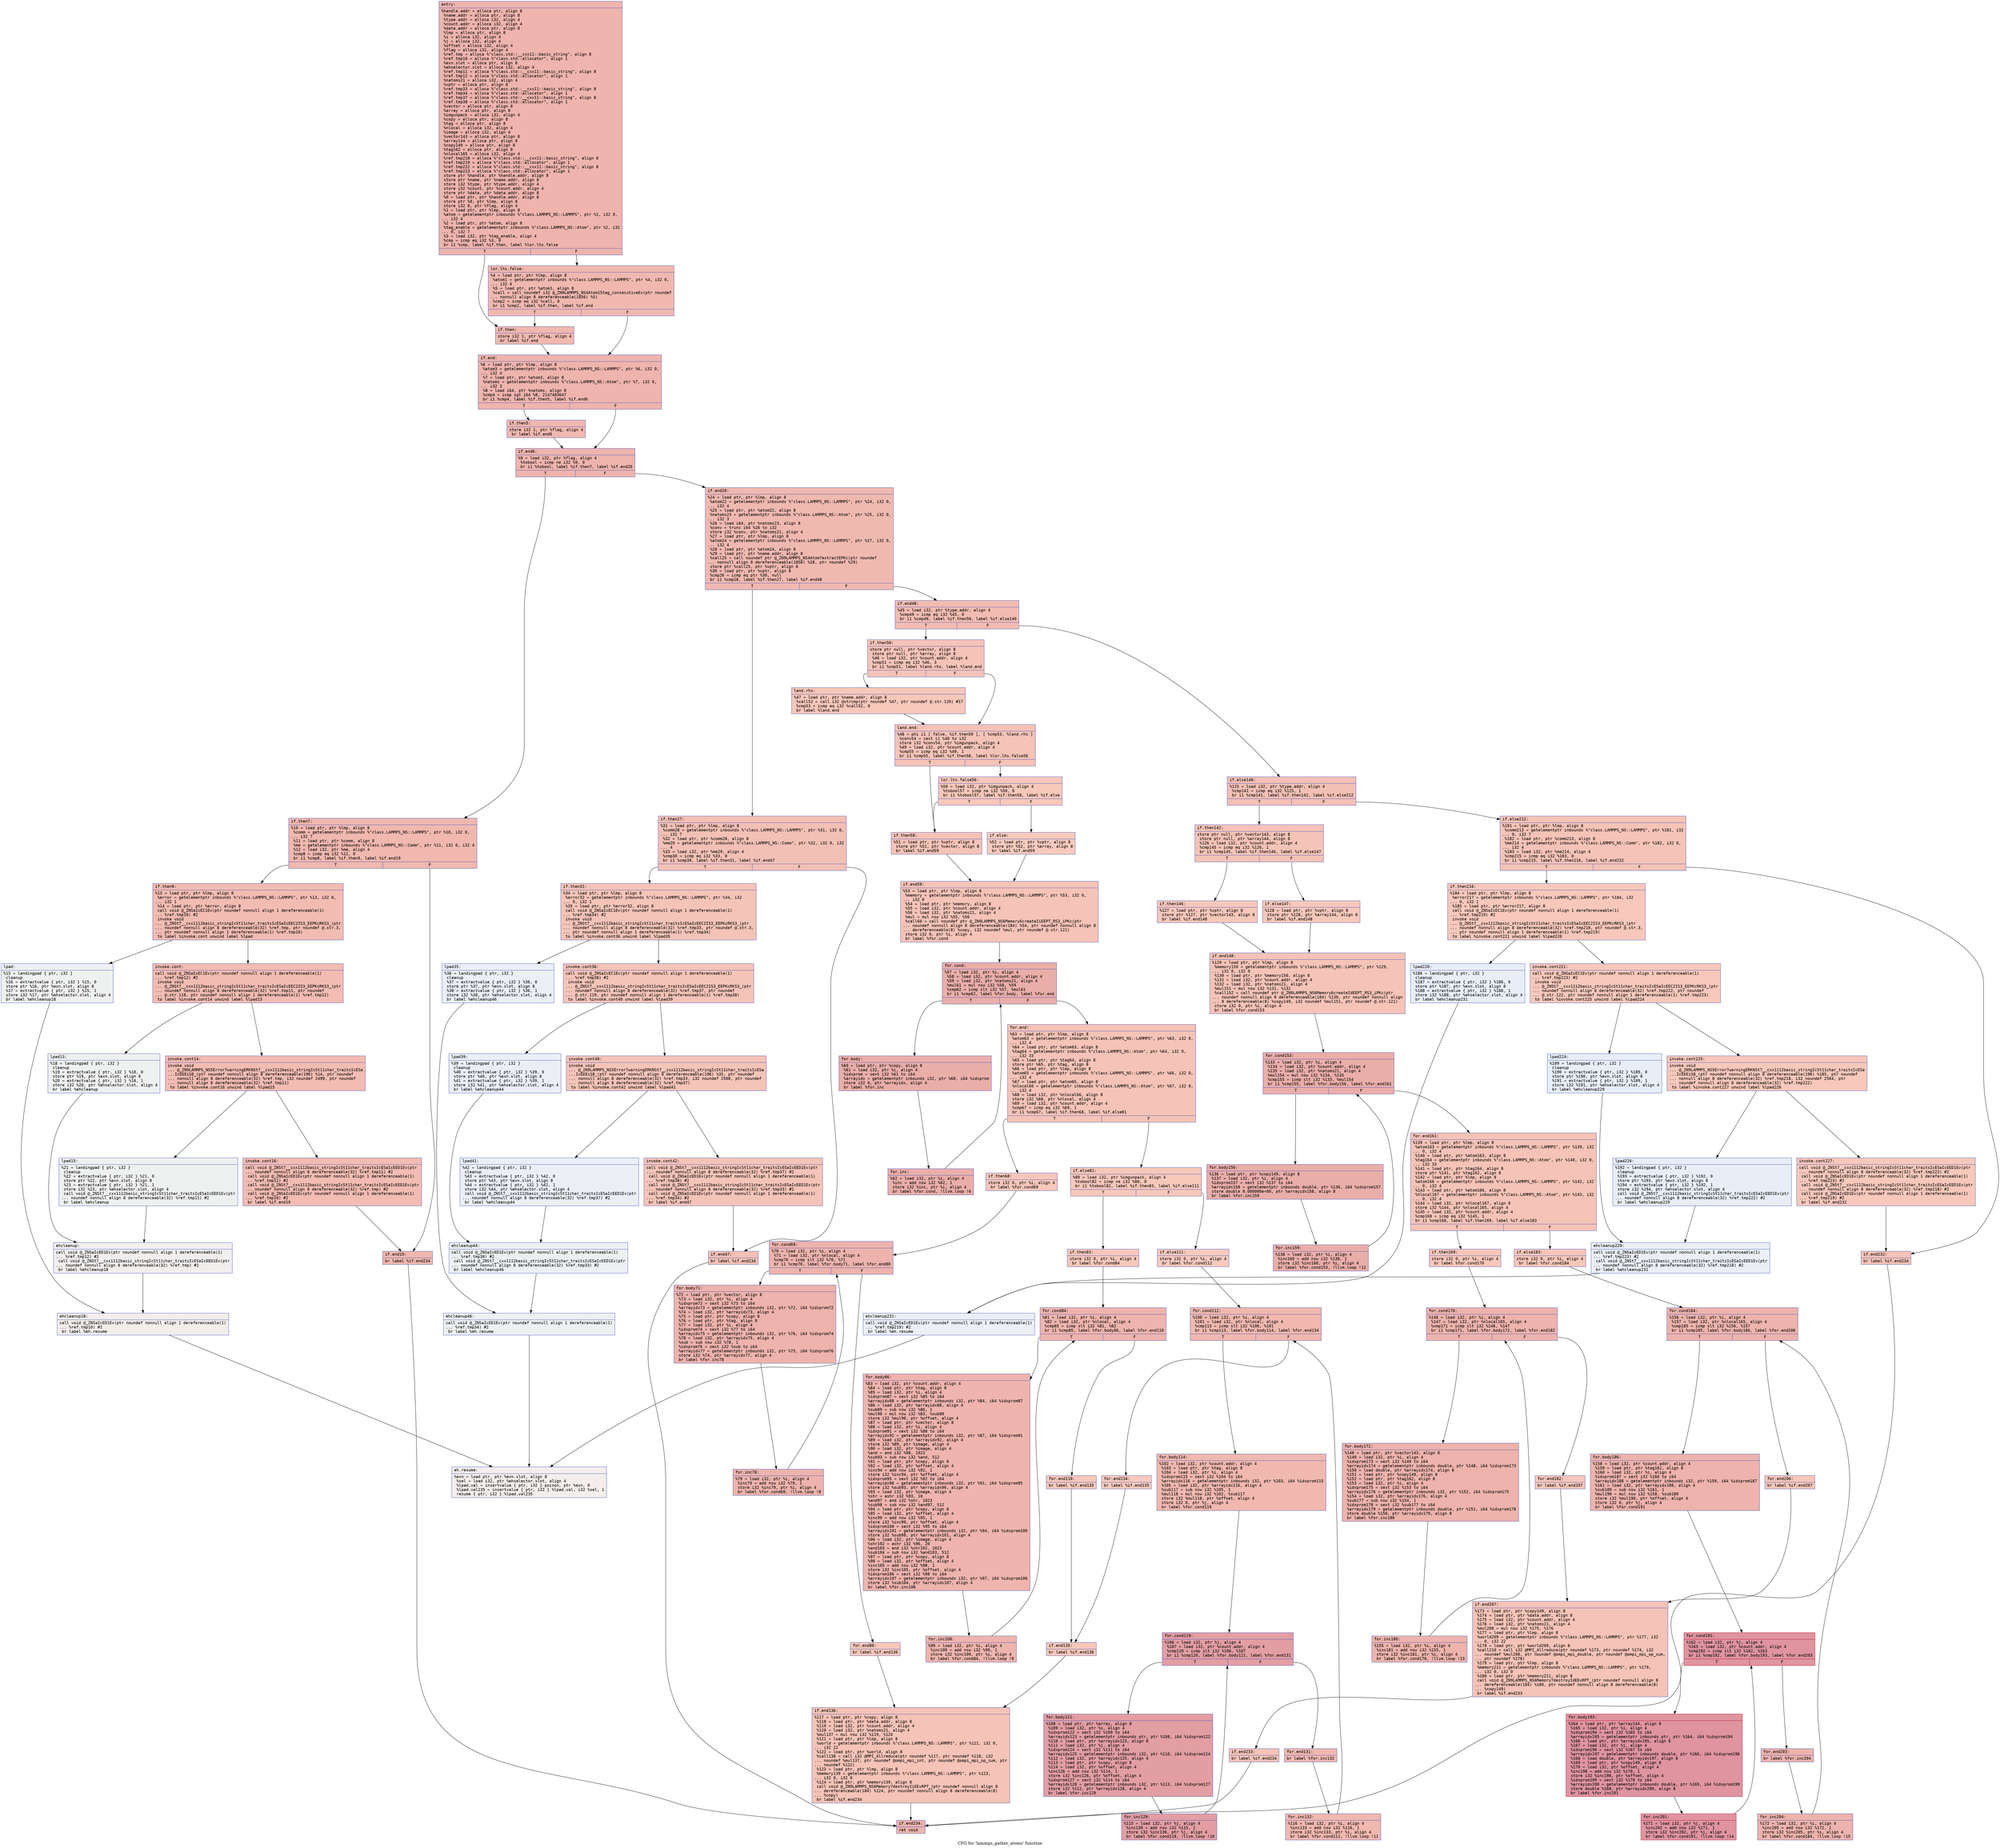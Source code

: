 digraph "CFG for 'lammps_gather_atoms' function" {
	label="CFG for 'lammps_gather_atoms' function";

	Node0x55bdf7e83da0 [shape=record,color="#3d50c3ff", style=filled, fillcolor="#d8564670" fontname="Courier",label="{entry:\l|  %handle.addr = alloca ptr, align 8\l  %name.addr = alloca ptr, align 8\l  %type.addr = alloca i32, align 4\l  %count.addr = alloca i32, align 4\l  %data.addr = alloca ptr, align 8\l  %lmp = alloca ptr, align 8\l  %i = alloca i32, align 4\l  %j = alloca i32, align 4\l  %offset = alloca i32, align 4\l  %flag = alloca i32, align 4\l  %ref.tmp = alloca %\"class.std::__cxx11::basic_string\", align 8\l  %ref.tmp10 = alloca %\"class.std::allocator\", align 1\l  %exn.slot = alloca ptr, align 8\l  %ehselector.slot = alloca i32, align 4\l  %ref.tmp11 = alloca %\"class.std::__cxx11::basic_string\", align 8\l  %ref.tmp12 = alloca %\"class.std::allocator\", align 1\l  %natoms21 = alloca i32, align 4\l  %vptr = alloca ptr, align 8\l  %ref.tmp33 = alloca %\"class.std::__cxx11::basic_string\", align 8\l  %ref.tmp34 = alloca %\"class.std::allocator\", align 1\l  %ref.tmp37 = alloca %\"class.std::__cxx11::basic_string\", align 8\l  %ref.tmp38 = alloca %\"class.std::allocator\", align 1\l  %vector = alloca ptr, align 8\l  %array = alloca ptr, align 8\l  %imgunpack = alloca i32, align 4\l  %copy = alloca ptr, align 8\l  %tag = alloca ptr, align 8\l  %nlocal = alloca i32, align 4\l  %image = alloca i32, align 4\l  %vector143 = alloca ptr, align 8\l  %array144 = alloca ptr, align 8\l  %copy149 = alloca ptr, align 8\l  %tag162 = alloca ptr, align 8\l  %nlocal165 = alloca i32, align 4\l  %ref.tmp218 = alloca %\"class.std::__cxx11::basic_string\", align 8\l  %ref.tmp219 = alloca %\"class.std::allocator\", align 1\l  %ref.tmp222 = alloca %\"class.std::__cxx11::basic_string\", align 8\l  %ref.tmp223 = alloca %\"class.std::allocator\", align 1\l  store ptr %handle, ptr %handle.addr, align 8\l  store ptr %name, ptr %name.addr, align 8\l  store i32 %type, ptr %type.addr, align 4\l  store i32 %count, ptr %count.addr, align 4\l  store ptr %data, ptr %data.addr, align 8\l  %0 = load ptr, ptr %handle.addr, align 8\l  store ptr %0, ptr %lmp, align 8\l  store i32 0, ptr %flag, align 4\l  %1 = load ptr, ptr %lmp, align 8\l  %atom = getelementptr inbounds %\"class.LAMMPS_NS::LAMMPS\", ptr %1, i32 0,\l... i32 4\l  %2 = load ptr, ptr %atom, align 8\l  %tag_enable = getelementptr inbounds %\"class.LAMMPS_NS::Atom\", ptr %2, i32\l... 0, i32 7\l  %3 = load i32, ptr %tag_enable, align 4\l  %cmp = icmp eq i32 %3, 0\l  br i1 %cmp, label %if.then, label %lor.lhs.false\l|{<s0>T|<s1>F}}"];
	Node0x55bdf7e83da0:s0 -> Node0x55bdf7e865a0[tooltip="entry -> if.then\nProbability 37.50%" ];
	Node0x55bdf7e83da0:s1 -> Node0x55bdf7e86610[tooltip="entry -> lor.lhs.false\nProbability 62.50%" ];
	Node0x55bdf7e86610 [shape=record,color="#3d50c3ff", style=filled, fillcolor="#dc5d4a70" fontname="Courier",label="{lor.lhs.false:\l|  %4 = load ptr, ptr %lmp, align 8\l  %atom1 = getelementptr inbounds %\"class.LAMMPS_NS::LAMMPS\", ptr %4, i32 0,\l... i32 4\l  %5 = load ptr, ptr %atom1, align 8\l  %call = call noundef i32 @_ZN9LAMMPS_NS4Atom15tag_consecutiveEv(ptr noundef\l... nonnull align 8 dereferenceable(1856) %5)\l  %cmp2 = icmp eq i32 %call, 0\l  br i1 %cmp2, label %if.then, label %if.end\l|{<s0>T|<s1>F}}"];
	Node0x55bdf7e86610:s0 -> Node0x55bdf7e865a0[tooltip="lor.lhs.false -> if.then\nProbability 37.50%" ];
	Node0x55bdf7e86610:s1 -> Node0x55bdf7e86ed0[tooltip="lor.lhs.false -> if.end\nProbability 62.50%" ];
	Node0x55bdf7e865a0 [shape=record,color="#3d50c3ff", style=filled, fillcolor="#dc5d4a70" fontname="Courier",label="{if.then:\l|  store i32 1, ptr %flag, align 4\l  br label %if.end\l}"];
	Node0x55bdf7e865a0 -> Node0x55bdf7e86ed0[tooltip="if.then -> if.end\nProbability 100.00%" ];
	Node0x55bdf7e86ed0 [shape=record,color="#3d50c3ff", style=filled, fillcolor="#d8564670" fontname="Courier",label="{if.end:\l|  %6 = load ptr, ptr %lmp, align 8\l  %atom3 = getelementptr inbounds %\"class.LAMMPS_NS::LAMMPS\", ptr %6, i32 0,\l... i32 4\l  %7 = load ptr, ptr %atom3, align 8\l  %natoms = getelementptr inbounds %\"class.LAMMPS_NS::Atom\", ptr %7, i32 0,\l... i32 3\l  %8 = load i64, ptr %natoms, align 8\l  %cmp4 = icmp sgt i64 %8, 2147483647\l  br i1 %cmp4, label %if.then5, label %if.end6\l|{<s0>T|<s1>F}}"];
	Node0x55bdf7e86ed0:s0 -> Node0x55bdf7e874f0[tooltip="if.end -> if.then5\nProbability 50.00%" ];
	Node0x55bdf7e86ed0:s1 -> Node0x55bdf7e87570[tooltip="if.end -> if.end6\nProbability 50.00%" ];
	Node0x55bdf7e874f0 [shape=record,color="#3d50c3ff", style=filled, fillcolor="#dc5d4a70" fontname="Courier",label="{if.then5:\l|  store i32 1, ptr %flag, align 4\l  br label %if.end6\l}"];
	Node0x55bdf7e874f0 -> Node0x55bdf7e87570[tooltip="if.then5 -> if.end6\nProbability 100.00%" ];
	Node0x55bdf7e87570 [shape=record,color="#3d50c3ff", style=filled, fillcolor="#d8564670" fontname="Courier",label="{if.end6:\l|  %9 = load i32, ptr %flag, align 4\l  %tobool = icmp ne i32 %9, 0\l  br i1 %tobool, label %if.then7, label %if.end20\l|{<s0>T|<s1>F}}"];
	Node0x55bdf7e87570:s0 -> Node0x55bdf7e878d0[tooltip="if.end6 -> if.then7\nProbability 62.50%" ];
	Node0x55bdf7e87570:s1 -> Node0x55bdf7e87950[tooltip="if.end6 -> if.end20\nProbability 37.50%" ];
	Node0x55bdf7e878d0 [shape=record,color="#3d50c3ff", style=filled, fillcolor="#dc5d4a70" fontname="Courier",label="{if.then7:\l|  %10 = load ptr, ptr %lmp, align 8\l  %comm = getelementptr inbounds %\"class.LAMMPS_NS::LAMMPS\", ptr %10, i32 0,\l... i32 7\l  %11 = load ptr, ptr %comm, align 8\l  %me = getelementptr inbounds %\"class.LAMMPS_NS::Comm\", ptr %11, i32 0, i32 4\l  %12 = load i32, ptr %me, align 4\l  %cmp8 = icmp eq i32 %12, 0\l  br i1 %cmp8, label %if.then9, label %if.end19\l|{<s0>T|<s1>F}}"];
	Node0x55bdf7e878d0:s0 -> Node0x55bdf7e87e70[tooltip="if.then7 -> if.then9\nProbability 37.50%" ];
	Node0x55bdf7e878d0:s1 -> Node0x55bdf7e87ef0[tooltip="if.then7 -> if.end19\nProbability 62.50%" ];
	Node0x55bdf7e87e70 [shape=record,color="#3d50c3ff", style=filled, fillcolor="#e1675170" fontname="Courier",label="{if.then9:\l|  %13 = load ptr, ptr %lmp, align 8\l  %error = getelementptr inbounds %\"class.LAMMPS_NS::LAMMPS\", ptr %13, i32 0,\l... i32 1\l  %14 = load ptr, ptr %error, align 8\l  call void @_ZNSaIcEC1Ev(ptr noundef nonnull align 1 dereferenceable(1)\l... %ref.tmp10) #2\l  invoke void\l... @_ZNSt7__cxx1112basic_stringIcSt11char_traitsIcESaIcEEC2IS3_EEPKcRKS3_(ptr\l... noundef nonnull align 8 dereferenceable(32) %ref.tmp, ptr noundef @.str.3,\l... ptr noundef nonnull align 1 dereferenceable(1) %ref.tmp10)\l          to label %invoke.cont unwind label %lpad\l}"];
	Node0x55bdf7e87e70 -> Node0x55bdf7e88380[tooltip="if.then9 -> invoke.cont\nProbability 100.00%" ];
	Node0x55bdf7e87e70 -> Node0x55bdf7e88400[tooltip="if.then9 -> lpad\nProbability 0.00%" ];
	Node0x55bdf7e88380 [shape=record,color="#3d50c3ff", style=filled, fillcolor="#e1675170" fontname="Courier",label="{invoke.cont:\l|  call void @_ZNSaIcEC1Ev(ptr noundef nonnull align 1 dereferenceable(1)\l... %ref.tmp12) #2\l  invoke void\l... @_ZNSt7__cxx1112basic_stringIcSt11char_traitsIcESaIcEEC2IS3_EEPKcRKS3_(ptr\l... noundef nonnull align 8 dereferenceable(32) %ref.tmp11, ptr noundef\l... @.str.118, ptr noundef nonnull align 1 dereferenceable(1) %ref.tmp12)\l          to label %invoke.cont14 unwind label %lpad13\l}"];
	Node0x55bdf7e88380 -> Node0x55bdf7e88720[tooltip="invoke.cont -> invoke.cont14\nProbability 100.00%" ];
	Node0x55bdf7e88380 -> Node0x55bdf7e88770[tooltip="invoke.cont -> lpad13\nProbability 0.00%" ];
	Node0x55bdf7e88720 [shape=record,color="#3d50c3ff", style=filled, fillcolor="#e1675170" fontname="Courier",label="{invoke.cont14:\l|  invoke void\l... @_ZN9LAMMPS_NS5Error7warningERKNSt7__cxx1112basic_stringIcSt11char_traitsIcESa\l...IcEEEiS8_(ptr noundef nonnull align 8 dereferenceable(196) %14, ptr noundef\l... nonnull align 8 dereferenceable(32) %ref.tmp, i32 noundef 2499, ptr noundef\l... nonnull align 8 dereferenceable(32) %ref.tmp11)\l          to label %invoke.cont16 unwind label %lpad15\l}"];
	Node0x55bdf7e88720 -> Node0x55bdf7e886d0[tooltip="invoke.cont14 -> invoke.cont16\nProbability 100.00%" ];
	Node0x55bdf7e88720 -> Node0x55bdf7e88a90[tooltip="invoke.cont14 -> lpad15\nProbability 0.00%" ];
	Node0x55bdf7e886d0 [shape=record,color="#3d50c3ff", style=filled, fillcolor="#e1675170" fontname="Courier",label="{invoke.cont16:\l|  call void @_ZNSt7__cxx1112basic_stringIcSt11char_traitsIcESaIcEED1Ev(ptr\l... noundef nonnull align 8 dereferenceable(32) %ref.tmp11) #2\l  call void @_ZNSaIcED1Ev(ptr noundef nonnull align 1 dereferenceable(1)\l... %ref.tmp12) #2\l  call void @_ZNSt7__cxx1112basic_stringIcSt11char_traitsIcESaIcEED1Ev(ptr\l... noundef nonnull align 8 dereferenceable(32) %ref.tmp) #2\l  call void @_ZNSaIcED1Ev(ptr noundef nonnull align 1 dereferenceable(1)\l... %ref.tmp10) #2\l  br label %if.end19\l}"];
	Node0x55bdf7e886d0 -> Node0x55bdf7e87ef0[tooltip="invoke.cont16 -> if.end19\nProbability 100.00%" ];
	Node0x55bdf7e88400 [shape=record,color="#3d50c3ff", style=filled, fillcolor="#dbdcde70" fontname="Courier",label="{lpad:\l|  %15 = landingpad \{ ptr, i32 \}\l          cleanup\l  %16 = extractvalue \{ ptr, i32 \} %15, 0\l  store ptr %16, ptr %exn.slot, align 8\l  %17 = extractvalue \{ ptr, i32 \} %15, 1\l  store i32 %17, ptr %ehselector.slot, align 4\l  br label %ehcleanup18\l}"];
	Node0x55bdf7e88400 -> Node0x55bdf7e89470[tooltip="lpad -> ehcleanup18\nProbability 100.00%" ];
	Node0x55bdf7e88770 [shape=record,color="#3d50c3ff", style=filled, fillcolor="#dbdcde70" fontname="Courier",label="{lpad13:\l|  %18 = landingpad \{ ptr, i32 \}\l          cleanup\l  %19 = extractvalue \{ ptr, i32 \} %18, 0\l  store ptr %19, ptr %exn.slot, align 8\l  %20 = extractvalue \{ ptr, i32 \} %18, 1\l  store i32 %20, ptr %ehselector.slot, align 4\l  br label %ehcleanup\l}"];
	Node0x55bdf7e88770 -> Node0x55bdf7e897e0[tooltip="lpad13 -> ehcleanup\nProbability 100.00%" ];
	Node0x55bdf7e88a90 [shape=record,color="#3d50c3ff", style=filled, fillcolor="#dbdcde70" fontname="Courier",label="{lpad15:\l|  %21 = landingpad \{ ptr, i32 \}\l          cleanup\l  %22 = extractvalue \{ ptr, i32 \} %21, 0\l  store ptr %22, ptr %exn.slot, align 8\l  %23 = extractvalue \{ ptr, i32 \} %21, 1\l  store i32 %23, ptr %ehselector.slot, align 4\l  call void @_ZNSt7__cxx1112basic_stringIcSt11char_traitsIcESaIcEED1Ev(ptr\l... noundef nonnull align 8 dereferenceable(32) %ref.tmp11) #2\l  br label %ehcleanup\l}"];
	Node0x55bdf7e88a90 -> Node0x55bdf7e897e0[tooltip="lpad15 -> ehcleanup\nProbability 100.00%" ];
	Node0x55bdf7e897e0 [shape=record,color="#3d50c3ff", style=filled, fillcolor="#e0dbd870" fontname="Courier",label="{ehcleanup:\l|  call void @_ZNSaIcED1Ev(ptr noundef nonnull align 1 dereferenceable(1)\l... %ref.tmp12) #2\l  call void @_ZNSt7__cxx1112basic_stringIcSt11char_traitsIcESaIcEED1Ev(ptr\l... noundef nonnull align 8 dereferenceable(32) %ref.tmp) #2\l  br label %ehcleanup18\l}"];
	Node0x55bdf7e897e0 -> Node0x55bdf7e89470[tooltip="ehcleanup -> ehcleanup18\nProbability 100.00%" ];
	Node0x55bdf7e89470 [shape=record,color="#3d50c3ff", style=filled, fillcolor="#e3d9d370" fontname="Courier",label="{ehcleanup18:\l|  call void @_ZNSaIcED1Ev(ptr noundef nonnull align 1 dereferenceable(1)\l... %ref.tmp10) #2\l  br label %eh.resume\l}"];
	Node0x55bdf7e89470 -> Node0x55bdf7e8a090[tooltip="ehcleanup18 -> eh.resume\nProbability 100.00%" ];
	Node0x55bdf7e87ef0 [shape=record,color="#3d50c3ff", style=filled, fillcolor="#dc5d4a70" fontname="Courier",label="{if.end19:\l|  br label %if.end234\l}"];
	Node0x55bdf7e87ef0 -> Node0x55bdf7e8a150[tooltip="if.end19 -> if.end234\nProbability 100.00%" ];
	Node0x55bdf7e87950 [shape=record,color="#3d50c3ff", style=filled, fillcolor="#de614d70" fontname="Courier",label="{if.end20:\l|  %24 = load ptr, ptr %lmp, align 8\l  %atom22 = getelementptr inbounds %\"class.LAMMPS_NS::LAMMPS\", ptr %24, i32 0,\l... i32 4\l  %25 = load ptr, ptr %atom22, align 8\l  %natoms23 = getelementptr inbounds %\"class.LAMMPS_NS::Atom\", ptr %25, i32 0,\l... i32 3\l  %26 = load i64, ptr %natoms23, align 8\l  %conv = trunc i64 %26 to i32\l  store i32 %conv, ptr %natoms21, align 4\l  %27 = load ptr, ptr %lmp, align 8\l  %atom24 = getelementptr inbounds %\"class.LAMMPS_NS::LAMMPS\", ptr %27, i32 0,\l... i32 4\l  %28 = load ptr, ptr %atom24, align 8\l  %29 = load ptr, ptr %name.addr, align 8\l  %call25 = call noundef ptr @_ZN9LAMMPS_NS4Atom7extractEPKc(ptr noundef\l... nonnull align 8 dereferenceable(1856) %28, ptr noundef %29)\l  store ptr %call25, ptr %vptr, align 8\l  %30 = load ptr, ptr %vptr, align 8\l  %cmp26 = icmp eq ptr %30, null\l  br i1 %cmp26, label %if.then27, label %if.end48\l|{<s0>T|<s1>F}}"];
	Node0x55bdf7e87950:s0 -> Node0x55bdf7e8ac60[tooltip="if.end20 -> if.then27\nProbability 37.50%" ];
	Node0x55bdf7e87950:s1 -> Node0x55bdf7e8acb0[tooltip="if.end20 -> if.end48\nProbability 62.50%" ];
	Node0x55bdf7e8ac60 [shape=record,color="#3d50c3ff", style=filled, fillcolor="#e5705870" fontname="Courier",label="{if.then27:\l|  %31 = load ptr, ptr %lmp, align 8\l  %comm28 = getelementptr inbounds %\"class.LAMMPS_NS::LAMMPS\", ptr %31, i32 0,\l... i32 7\l  %32 = load ptr, ptr %comm28, align 8\l  %me29 = getelementptr inbounds %\"class.LAMMPS_NS::Comm\", ptr %32, i32 0, i32\l... 4\l  %33 = load i32, ptr %me29, align 4\l  %cmp30 = icmp eq i32 %33, 0\l  br i1 %cmp30, label %if.then31, label %if.end47\l|{<s0>T|<s1>F}}"];
	Node0x55bdf7e8ac60:s0 -> Node0x55bdf7e8b1a0[tooltip="if.then27 -> if.then31\nProbability 37.50%" ];
	Node0x55bdf7e8ac60:s1 -> Node0x55bdf7e8b220[tooltip="if.then27 -> if.end47\nProbability 62.50%" ];
	Node0x55bdf7e8b1a0 [shape=record,color="#3d50c3ff", style=filled, fillcolor="#e97a5f70" fontname="Courier",label="{if.then31:\l|  %34 = load ptr, ptr %lmp, align 8\l  %error32 = getelementptr inbounds %\"class.LAMMPS_NS::LAMMPS\", ptr %34, i32\l... 0, i32 1\l  %35 = load ptr, ptr %error32, align 8\l  call void @_ZNSaIcEC1Ev(ptr noundef nonnull align 1 dereferenceable(1)\l... %ref.tmp34) #2\l  invoke void\l... @_ZNSt7__cxx1112basic_stringIcSt11char_traitsIcESaIcEEC2IS3_EEPKcRKS3_(ptr\l... noundef nonnull align 8 dereferenceable(32) %ref.tmp33, ptr noundef @.str.3,\l... ptr noundef nonnull align 1 dereferenceable(1) %ref.tmp34)\l          to label %invoke.cont36 unwind label %lpad35\l}"];
	Node0x55bdf7e8b1a0 -> Node0x55bdf7e8b6b0[tooltip="if.then31 -> invoke.cont36\nProbability 100.00%" ];
	Node0x55bdf7e8b1a0 -> Node0x55bdf7e8b730[tooltip="if.then31 -> lpad35\nProbability 0.00%" ];
	Node0x55bdf7e8b6b0 [shape=record,color="#3d50c3ff", style=filled, fillcolor="#e97a5f70" fontname="Courier",label="{invoke.cont36:\l|  call void @_ZNSaIcEC1Ev(ptr noundef nonnull align 1 dereferenceable(1)\l... %ref.tmp38) #2\l  invoke void\l... @_ZNSt7__cxx1112basic_stringIcSt11char_traitsIcESaIcEEC2IS3_EEPKcRKS3_(ptr\l... noundef nonnull align 8 dereferenceable(32) %ref.tmp37, ptr noundef\l... @.str.119, ptr noundef nonnull align 1 dereferenceable(1) %ref.tmp38)\l          to label %invoke.cont40 unwind label %lpad39\l}"];
	Node0x55bdf7e8b6b0 -> Node0x55bdf7e8bab0[tooltip="invoke.cont36 -> invoke.cont40\nProbability 100.00%" ];
	Node0x55bdf7e8b6b0 -> Node0x55bdf7e8bb00[tooltip="invoke.cont36 -> lpad39\nProbability 0.00%" ];
	Node0x55bdf7e8bab0 [shape=record,color="#3d50c3ff", style=filled, fillcolor="#e97a5f70" fontname="Courier",label="{invoke.cont40:\l|  invoke void\l... @_ZN9LAMMPS_NS5Error7warningERKNSt7__cxx1112basic_stringIcSt11char_traitsIcESa\l...IcEEEiS8_(ptr noundef nonnull align 8 dereferenceable(196) %35, ptr noundef\l... nonnull align 8 dereferenceable(32) %ref.tmp33, i32 noundef 2508, ptr noundef\l... nonnull align 8 dereferenceable(32) %ref.tmp37)\l          to label %invoke.cont42 unwind label %lpad41\l}"];
	Node0x55bdf7e8bab0 -> Node0x55bdf7e8ba60[tooltip="invoke.cont40 -> invoke.cont42\nProbability 100.00%" ];
	Node0x55bdf7e8bab0 -> Node0x55bdf7e8be20[tooltip="invoke.cont40 -> lpad41\nProbability 0.00%" ];
	Node0x55bdf7e8ba60 [shape=record,color="#3d50c3ff", style=filled, fillcolor="#e97a5f70" fontname="Courier",label="{invoke.cont42:\l|  call void @_ZNSt7__cxx1112basic_stringIcSt11char_traitsIcESaIcEED1Ev(ptr\l... noundef nonnull align 8 dereferenceable(32) %ref.tmp37) #2\l  call void @_ZNSaIcED1Ev(ptr noundef nonnull align 1 dereferenceable(1)\l... %ref.tmp38) #2\l  call void @_ZNSt7__cxx1112basic_stringIcSt11char_traitsIcESaIcEED1Ev(ptr\l... noundef nonnull align 8 dereferenceable(32) %ref.tmp33) #2\l  call void @_ZNSaIcED1Ev(ptr noundef nonnull align 1 dereferenceable(1)\l... %ref.tmp34) #2\l  br label %if.end47\l}"];
	Node0x55bdf7e8ba60 -> Node0x55bdf7e8b220[tooltip="invoke.cont42 -> if.end47\nProbability 100.00%" ];
	Node0x55bdf7e8b730 [shape=record,color="#3d50c3ff", style=filled, fillcolor="#d1dae970" fontname="Courier",label="{lpad35:\l|  %36 = landingpad \{ ptr, i32 \}\l          cleanup\l  %37 = extractvalue \{ ptr, i32 \} %36, 0\l  store ptr %37, ptr %exn.slot, align 8\l  %38 = extractvalue \{ ptr, i32 \} %36, 1\l  store i32 %38, ptr %ehselector.slot, align 4\l  br label %ehcleanup46\l}"];
	Node0x55bdf7e8b730 -> Node0x55bdf7e8ce00[tooltip="lpad35 -> ehcleanup46\nProbability 100.00%" ];
	Node0x55bdf7e8bb00 [shape=record,color="#3d50c3ff", style=filled, fillcolor="#d1dae970" fontname="Courier",label="{lpad39:\l|  %39 = landingpad \{ ptr, i32 \}\l          cleanup\l  %40 = extractvalue \{ ptr, i32 \} %39, 0\l  store ptr %40, ptr %exn.slot, align 8\l  %41 = extractvalue \{ ptr, i32 \} %39, 1\l  store i32 %41, ptr %ehselector.slot, align 4\l  br label %ehcleanup44\l}"];
	Node0x55bdf7e8bb00 -> Node0x55bdf7e8d170[tooltip="lpad39 -> ehcleanup44\nProbability 100.00%" ];
	Node0x55bdf7e8be20 [shape=record,color="#3d50c3ff", style=filled, fillcolor="#d1dae970" fontname="Courier",label="{lpad41:\l|  %42 = landingpad \{ ptr, i32 \}\l          cleanup\l  %43 = extractvalue \{ ptr, i32 \} %42, 0\l  store ptr %43, ptr %exn.slot, align 8\l  %44 = extractvalue \{ ptr, i32 \} %42, 1\l  store i32 %44, ptr %ehselector.slot, align 4\l  call void @_ZNSt7__cxx1112basic_stringIcSt11char_traitsIcESaIcEED1Ev(ptr\l... noundef nonnull align 8 dereferenceable(32) %ref.tmp37) #2\l  br label %ehcleanup44\l}"];
	Node0x55bdf7e8be20 -> Node0x55bdf7e8d170[tooltip="lpad41 -> ehcleanup44\nProbability 100.00%" ];
	Node0x55bdf7e8d170 [shape=record,color="#3d50c3ff", style=filled, fillcolor="#d6dce470" fontname="Courier",label="{ehcleanup44:\l|  call void @_ZNSaIcED1Ev(ptr noundef nonnull align 1 dereferenceable(1)\l... %ref.tmp38) #2\l  call void @_ZNSt7__cxx1112basic_stringIcSt11char_traitsIcESaIcEED1Ev(ptr\l... noundef nonnull align 8 dereferenceable(32) %ref.tmp33) #2\l  br label %ehcleanup46\l}"];
	Node0x55bdf7e8d170 -> Node0x55bdf7e8ce00[tooltip="ehcleanup44 -> ehcleanup46\nProbability 100.00%" ];
	Node0x55bdf7e8ce00 [shape=record,color="#3d50c3ff", style=filled, fillcolor="#d9dce170" fontname="Courier",label="{ehcleanup46:\l|  call void @_ZNSaIcED1Ev(ptr noundef nonnull align 1 dereferenceable(1)\l... %ref.tmp34) #2\l  br label %eh.resume\l}"];
	Node0x55bdf7e8ce00 -> Node0x55bdf7e8a090[tooltip="ehcleanup46 -> eh.resume\nProbability 100.00%" ];
	Node0x55bdf7e8b220 [shape=record,color="#3d50c3ff", style=filled, fillcolor="#e5705870" fontname="Courier",label="{if.end47:\l|  br label %if.end234\l}"];
	Node0x55bdf7e8b220 -> Node0x55bdf7e8a150[tooltip="if.end47 -> if.end234\nProbability 100.00%" ];
	Node0x55bdf7e8acb0 [shape=record,color="#3d50c3ff", style=filled, fillcolor="#e1675170" fontname="Courier",label="{if.end48:\l|  %45 = load i32, ptr %type.addr, align 4\l  %cmp49 = icmp eq i32 %45, 0\l  br i1 %cmp49, label %if.then50, label %if.else140\l|{<s0>T|<s1>F}}"];
	Node0x55bdf7e8acb0:s0 -> Node0x55bdf7e8dc10[tooltip="if.end48 -> if.then50\nProbability 37.50%" ];
	Node0x55bdf7e8acb0:s1 -> Node0x55bdf7e8dc60[tooltip="if.end48 -> if.else140\nProbability 62.50%" ];
	Node0x55bdf7e8dc10 [shape=record,color="#3d50c3ff", style=filled, fillcolor="#e8765c70" fontname="Courier",label="{if.then50:\l|  store ptr null, ptr %vector, align 8\l  store ptr null, ptr %array, align 8\l  %46 = load i32, ptr %count.addr, align 4\l  %cmp51 = icmp eq i32 %46, 3\l  br i1 %cmp51, label %land.rhs, label %land.end\l|{<s0>T|<s1>F}}"];
	Node0x55bdf7e8dc10:s0 -> Node0x55bdf7e8e000[tooltip="if.then50 -> land.rhs\nProbability 50.00%" ];
	Node0x55bdf7e8dc10:s1 -> Node0x55bdf7e8e080[tooltip="if.then50 -> land.end\nProbability 50.00%" ];
	Node0x55bdf7e8e000 [shape=record,color="#3d50c3ff", style=filled, fillcolor="#ec7f6370" fontname="Courier",label="{land.rhs:\l|  %47 = load ptr, ptr %name.addr, align 8\l  %call52 = call i32 @strcmp(ptr noundef %47, ptr noundef @.str.120) #17\l  %cmp53 = icmp eq i32 %call52, 0\l  br label %land.end\l}"];
	Node0x55bdf7e8e000 -> Node0x55bdf7e8e080[tooltip="land.rhs -> land.end\nProbability 100.00%" ];
	Node0x55bdf7e8e080 [shape=record,color="#3d50c3ff", style=filled, fillcolor="#e8765c70" fontname="Courier",label="{land.end:\l|  %48 = phi i1 [ false, %if.then50 ], [ %cmp53, %land.rhs ]\l  %conv54 = zext i1 %48 to i32\l  store i32 %conv54, ptr %imgunpack, align 4\l  %49 = load i32, ptr %count.addr, align 4\l  %cmp55 = icmp eq i32 %49, 1\l  br i1 %cmp55, label %if.then58, label %lor.lhs.false56\l|{<s0>T|<s1>F}}"];
	Node0x55bdf7e8e080:s0 -> Node0x55bdf7e8ef10[tooltip="land.end -> if.then58\nProbability 50.00%" ];
	Node0x55bdf7e8e080:s1 -> Node0x55bdf7e8ef90[tooltip="land.end -> lor.lhs.false56\nProbability 50.00%" ];
	Node0x55bdf7e8ef90 [shape=record,color="#3d50c3ff", style=filled, fillcolor="#ec7f6370" fontname="Courier",label="{lor.lhs.false56:\l|  %50 = load i32, ptr %imgunpack, align 4\l  %tobool57 = icmp ne i32 %50, 0\l  br i1 %tobool57, label %if.then58, label %if.else\l|{<s0>T|<s1>F}}"];
	Node0x55bdf7e8ef90:s0 -> Node0x55bdf7e8ef10[tooltip="lor.lhs.false56 -> if.then58\nProbability 62.50%" ];
	Node0x55bdf7e8ef90:s1 -> Node0x55bdf7e8f200[tooltip="lor.lhs.false56 -> if.else\nProbability 37.50%" ];
	Node0x55bdf7e8ef10 [shape=record,color="#3d50c3ff", style=filled, fillcolor="#e8765c70" fontname="Courier",label="{if.then58:\l|  %51 = load ptr, ptr %vptr, align 8\l  store ptr %51, ptr %vector, align 8\l  br label %if.end59\l}"];
	Node0x55bdf7e8ef10 -> Node0x55bdf7e8f440[tooltip="if.then58 -> if.end59\nProbability 100.00%" ];
	Node0x55bdf7e8f200 [shape=record,color="#3d50c3ff", style=filled, fillcolor="#ef886b70" fontname="Courier",label="{if.else:\l|  %52 = load ptr, ptr %vptr, align 8\l  store ptr %52, ptr %array, align 8\l  br label %if.end59\l}"];
	Node0x55bdf7e8f200 -> Node0x55bdf7e8f440[tooltip="if.else -> if.end59\nProbability 100.00%" ];
	Node0x55bdf7e8f440 [shape=record,color="#3d50c3ff", style=filled, fillcolor="#e8765c70" fontname="Courier",label="{if.end59:\l|  %53 = load ptr, ptr %lmp, align 8\l  %memory = getelementptr inbounds %\"class.LAMMPS_NS::LAMMPS\", ptr %53, i32 0,\l... i32 0\l  %54 = load ptr, ptr %memory, align 8\l  %55 = load i32, ptr %count.addr, align 4\l  %56 = load i32, ptr %natoms21, align 4\l  %mul = mul nsw i32 %55, %56\l  %call60 = call noundef ptr @_ZN9LAMMPS_NS6Memory6createIiEEPT_RS3_iPKc(ptr\l... noundef nonnull align 8 dereferenceable(184) %54, ptr noundef nonnull align 8\l... dereferenceable(8) %copy, i32 noundef %mul, ptr noundef @.str.121)\l  store i32 0, ptr %i, align 4\l  br label %for.cond\l}"];
	Node0x55bdf7e8f440 -> Node0x55bdf7e8fd30[tooltip="if.end59 -> for.cond\nProbability 100.00%" ];
	Node0x55bdf7e8fd30 [shape=record,color="#3d50c3ff", style=filled, fillcolor="#d0473d70" fontname="Courier",label="{for.cond:\l|  %57 = load i32, ptr %i, align 4\l  %58 = load i32, ptr %count.addr, align 4\l  %59 = load i32, ptr %natoms21, align 4\l  %mul61 = mul nsw i32 %58, %59\l  %cmp62 = icmp slt i32 %57, %mul61\l  br i1 %cmp62, label %for.body, label %for.end\l|{<s0>T|<s1>F}}"];
	Node0x55bdf7e8fd30:s0 -> Node0x55bdf7e900b0[tooltip="for.cond -> for.body\nProbability 96.88%" ];
	Node0x55bdf7e8fd30:s1 -> Node0x55bdf7e90130[tooltip="for.cond -> for.end\nProbability 3.12%" ];
	Node0x55bdf7e900b0 [shape=record,color="#3d50c3ff", style=filled, fillcolor="#d0473d70" fontname="Courier",label="{for.body:\l|  %60 = load ptr, ptr %copy, align 8\l  %61 = load i32, ptr %i, align 4\l  %idxprom = sext i32 %61 to i64\l  %arrayidx = getelementptr inbounds i32, ptr %60, i64 %idxprom\l  store i32 0, ptr %arrayidx, align 4\l  br label %for.inc\l}"];
	Node0x55bdf7e900b0 -> Node0x55bdf7e905b0[tooltip="for.body -> for.inc\nProbability 100.00%" ];
	Node0x55bdf7e905b0 [shape=record,color="#3d50c3ff", style=filled, fillcolor="#d0473d70" fontname="Courier",label="{for.inc:\l|  %62 = load i32, ptr %i, align 4\l  %inc = add nsw i32 %62, 1\l  store i32 %inc, ptr %i, align 4\l  br label %for.cond, !llvm.loop !6\l}"];
	Node0x55bdf7e905b0 -> Node0x55bdf7e8fd30[tooltip="for.inc -> for.cond\nProbability 100.00%" ];
	Node0x55bdf7e90130 [shape=record,color="#3d50c3ff", style=filled, fillcolor="#e8765c70" fontname="Courier",label="{for.end:\l|  %63 = load ptr, ptr %lmp, align 8\l  %atom63 = getelementptr inbounds %\"class.LAMMPS_NS::LAMMPS\", ptr %63, i32 0,\l... i32 4\l  %64 = load ptr, ptr %atom63, align 8\l  %tag64 = getelementptr inbounds %\"class.LAMMPS_NS::Atom\", ptr %64, i32 0,\l... i32 33\l  %65 = load ptr, ptr %tag64, align 8\l  store ptr %65, ptr %tag, align 8\l  %66 = load ptr, ptr %lmp, align 8\l  %atom65 = getelementptr inbounds %\"class.LAMMPS_NS::LAMMPS\", ptr %66, i32 0,\l... i32 4\l  %67 = load ptr, ptr %atom65, align 8\l  %nlocal66 = getelementptr inbounds %\"class.LAMMPS_NS::Atom\", ptr %67, i32 0,\l... i32 4\l  %68 = load i32, ptr %nlocal66, align 8\l  store i32 %68, ptr %nlocal, align 4\l  %69 = load i32, ptr %count.addr, align 4\l  %cmp67 = icmp eq i32 %69, 1\l  br i1 %cmp67, label %if.then68, label %if.else81\l|{<s0>T|<s1>F}}"];
	Node0x55bdf7e90130:s0 -> Node0x55bdf7e912e0[tooltip="for.end -> if.then68\nProbability 50.00%" ];
	Node0x55bdf7e90130:s1 -> Node0x55bdf7e91360[tooltip="for.end -> if.else81\nProbability 50.00%" ];
	Node0x55bdf7e912e0 [shape=record,color="#3d50c3ff", style=filled, fillcolor="#ec7f6370" fontname="Courier",label="{if.then68:\l|  store i32 0, ptr %i, align 4\l  br label %for.cond69\l}"];
	Node0x55bdf7e912e0 -> Node0x55bdf7e91530[tooltip="if.then68 -> for.cond69\nProbability 100.00%" ];
	Node0x55bdf7e91530 [shape=record,color="#3d50c3ff", style=filled, fillcolor="#d6524470" fontname="Courier",label="{for.cond69:\l|  %70 = load i32, ptr %i, align 4\l  %71 = load i32, ptr %nlocal, align 4\l  %cmp70 = icmp slt i32 %70, %71\l  br i1 %cmp70, label %for.body71, label %for.end80\l|{<s0>T|<s1>F}}"];
	Node0x55bdf7e91530:s0 -> Node0x55bdf7e917d0[tooltip="for.cond69 -> for.body71\nProbability 96.88%" ];
	Node0x55bdf7e91530:s1 -> Node0x55bdf7e91850[tooltip="for.cond69 -> for.end80\nProbability 3.12%" ];
	Node0x55bdf7e917d0 [shape=record,color="#3d50c3ff", style=filled, fillcolor="#d6524470" fontname="Courier",label="{for.body71:\l|  %72 = load ptr, ptr %vector, align 8\l  %73 = load i32, ptr %i, align 4\l  %idxprom72 = sext i32 %73 to i64\l  %arrayidx73 = getelementptr inbounds i32, ptr %72, i64 %idxprom72\l  %74 = load i32, ptr %arrayidx73, align 4\l  %75 = load ptr, ptr %copy, align 8\l  %76 = load ptr, ptr %tag, align 8\l  %77 = load i32, ptr %i, align 4\l  %idxprom74 = sext i32 %77 to i64\l  %arrayidx75 = getelementptr inbounds i32, ptr %76, i64 %idxprom74\l  %78 = load i32, ptr %arrayidx75, align 4\l  %sub = sub nsw i32 %78, 1\l  %idxprom76 = sext i32 %sub to i64\l  %arrayidx77 = getelementptr inbounds i32, ptr %75, i64 %idxprom76\l  store i32 %74, ptr %arrayidx77, align 4\l  br label %for.inc78\l}"];
	Node0x55bdf7e917d0 -> Node0x55bdf7e92300[tooltip="for.body71 -> for.inc78\nProbability 100.00%" ];
	Node0x55bdf7e92300 [shape=record,color="#3d50c3ff", style=filled, fillcolor="#d6524470" fontname="Courier",label="{for.inc78:\l|  %79 = load i32, ptr %i, align 4\l  %inc79 = add nsw i32 %79, 1\l  store i32 %inc79, ptr %i, align 4\l  br label %for.cond69, !llvm.loop !8\l}"];
	Node0x55bdf7e92300 -> Node0x55bdf7e91530[tooltip="for.inc78 -> for.cond69\nProbability 100.00%" ];
	Node0x55bdf7e91850 [shape=record,color="#3d50c3ff", style=filled, fillcolor="#ec7f6370" fontname="Courier",label="{for.end80:\l|  br label %if.end136\l}"];
	Node0x55bdf7e91850 -> Node0x55bdf7e92780[tooltip="for.end80 -> if.end136\nProbability 100.00%" ];
	Node0x55bdf7e91360 [shape=record,color="#3d50c3ff", style=filled, fillcolor="#ec7f6370" fontname="Courier",label="{if.else81:\l|  %80 = load i32, ptr %imgunpack, align 4\l  %tobool82 = icmp ne i32 %80, 0\l  br i1 %tobool82, label %if.then83, label %if.else111\l|{<s0>T|<s1>F}}"];
	Node0x55bdf7e91360:s0 -> Node0x55bdf7e929b0[tooltip="if.else81 -> if.then83\nProbability 62.50%" ];
	Node0x55bdf7e91360:s1 -> Node0x55bdf7e92a30[tooltip="if.else81 -> if.else111\nProbability 37.50%" ];
	Node0x55bdf7e929b0 [shape=record,color="#3d50c3ff", style=filled, fillcolor="#ed836670" fontname="Courier",label="{if.then83:\l|  store i32 0, ptr %i, align 4\l  br label %for.cond84\l}"];
	Node0x55bdf7e929b0 -> Node0x55bdf7e92c00[tooltip="if.then83 -> for.cond84\nProbability 100.00%" ];
	Node0x55bdf7e92c00 [shape=record,color="#3d50c3ff", style=filled, fillcolor="#d8564670" fontname="Courier",label="{for.cond84:\l|  %81 = load i32, ptr %i, align 4\l  %82 = load i32, ptr %nlocal, align 4\l  %cmp85 = icmp slt i32 %81, %82\l  br i1 %cmp85, label %for.body86, label %for.end110\l|{<s0>T|<s1>F}}"];
	Node0x55bdf7e92c00:s0 -> Node0x55bdf7e92ea0[tooltip="for.cond84 -> for.body86\nProbability 96.88%" ];
	Node0x55bdf7e92c00:s1 -> Node0x55bdf7e92f20[tooltip="for.cond84 -> for.end110\nProbability 3.12%" ];
	Node0x55bdf7e92ea0 [shape=record,color="#3d50c3ff", style=filled, fillcolor="#d8564670" fontname="Courier",label="{for.body86:\l|  %83 = load i32, ptr %count.addr, align 4\l  %84 = load ptr, ptr %tag, align 8\l  %85 = load i32, ptr %i, align 4\l  %idxprom87 = sext i32 %85 to i64\l  %arrayidx88 = getelementptr inbounds i32, ptr %84, i64 %idxprom87\l  %86 = load i32, ptr %arrayidx88, align 4\l  %sub89 = sub nsw i32 %86, 1\l  %mul90 = mul nsw i32 %83, %sub89\l  store i32 %mul90, ptr %offset, align 4\l  %87 = load ptr, ptr %vector, align 8\l  %88 = load i32, ptr %i, align 4\l  %idxprom91 = sext i32 %88 to i64\l  %arrayidx92 = getelementptr inbounds i32, ptr %87, i64 %idxprom91\l  %89 = load i32, ptr %arrayidx92, align 4\l  store i32 %89, ptr %image, align 4\l  %90 = load i32, ptr %image, align 4\l  %and = and i32 %90, 1023\l  %sub93 = sub nsw i32 %and, 512\l  %91 = load ptr, ptr %copy, align 8\l  %92 = load i32, ptr %offset, align 4\l  %inc94 = add nsw i32 %92, 1\l  store i32 %inc94, ptr %offset, align 4\l  %idxprom95 = sext i32 %92 to i64\l  %arrayidx96 = getelementptr inbounds i32, ptr %91, i64 %idxprom95\l  store i32 %sub93, ptr %arrayidx96, align 4\l  %93 = load i32, ptr %image, align 4\l  %shr = ashr i32 %93, 10\l  %and97 = and i32 %shr, 1023\l  %sub98 = sub nsw i32 %and97, 512\l  %94 = load ptr, ptr %copy, align 8\l  %95 = load i32, ptr %offset, align 4\l  %inc99 = add nsw i32 %95, 1\l  store i32 %inc99, ptr %offset, align 4\l  %idxprom100 = sext i32 %95 to i64\l  %arrayidx101 = getelementptr inbounds i32, ptr %94, i64 %idxprom100\l  store i32 %sub98, ptr %arrayidx101, align 4\l  %96 = load i32, ptr %image, align 4\l  %shr102 = ashr i32 %96, 20\l  %and103 = and i32 %shr102, 1023\l  %sub104 = sub nsw i32 %and103, 512\l  %97 = load ptr, ptr %copy, align 8\l  %98 = load i32, ptr %offset, align 4\l  %inc105 = add nsw i32 %98, 1\l  store i32 %inc105, ptr %offset, align 4\l  %idxprom106 = sext i32 %98 to i64\l  %arrayidx107 = getelementptr inbounds i32, ptr %97, i64 %idxprom106\l  store i32 %sub104, ptr %arrayidx107, align 4\l  br label %for.inc108\l}"];
	Node0x55bdf7e92ea0 -> Node0x55bdf7e955d0[tooltip="for.body86 -> for.inc108\nProbability 100.00%" ];
	Node0x55bdf7e955d0 [shape=record,color="#3d50c3ff", style=filled, fillcolor="#d8564670" fontname="Courier",label="{for.inc108:\l|  %99 = load i32, ptr %i, align 4\l  %inc109 = add nsw i32 %99, 1\l  store i32 %inc109, ptr %i, align 4\l  br label %for.cond84, !llvm.loop !9\l}"];
	Node0x55bdf7e955d0 -> Node0x55bdf7e92c00[tooltip="for.inc108 -> for.cond84\nProbability 100.00%" ];
	Node0x55bdf7e92f20 [shape=record,color="#3d50c3ff", style=filled, fillcolor="#ed836670" fontname="Courier",label="{for.end110:\l|  br label %if.end135\l}"];
	Node0x55bdf7e92f20 -> Node0x55bdf7e95a50[tooltip="for.end110 -> if.end135\nProbability 100.00%" ];
	Node0x55bdf7e92a30 [shape=record,color="#3d50c3ff", style=filled, fillcolor="#ef886b70" fontname="Courier",label="{if.else111:\l|  store i32 0, ptr %i, align 4\l  br label %for.cond112\l}"];
	Node0x55bdf7e92a30 -> Node0x55bdf7e95be0[tooltip="if.else111 -> for.cond112\nProbability 100.00%" ];
	Node0x55bdf7e95be0 [shape=record,color="#3d50c3ff", style=filled, fillcolor="#dc5d4a70" fontname="Courier",label="{for.cond112:\l|  %100 = load i32, ptr %i, align 4\l  %101 = load i32, ptr %nlocal, align 4\l  %cmp113 = icmp slt i32 %100, %101\l  br i1 %cmp113, label %for.body114, label %for.end134\l|{<s0>T|<s1>F}}"];
	Node0x55bdf7e95be0:s0 -> Node0x55bdf7e95e80[tooltip="for.cond112 -> for.body114\nProbability 96.88%" ];
	Node0x55bdf7e95be0:s1 -> Node0x55bdf7e95f00[tooltip="for.cond112 -> for.end134\nProbability 3.12%" ];
	Node0x55bdf7e95e80 [shape=record,color="#3d50c3ff", style=filled, fillcolor="#dc5d4a70" fontname="Courier",label="{for.body114:\l|  %102 = load i32, ptr %count.addr, align 4\l  %103 = load ptr, ptr %tag, align 8\l  %104 = load i32, ptr %i, align 4\l  %idxprom115 = sext i32 %104 to i64\l  %arrayidx116 = getelementptr inbounds i32, ptr %103, i64 %idxprom115\l  %105 = load i32, ptr %arrayidx116, align 4\l  %sub117 = sub nsw i32 %105, 1\l  %mul118 = mul nsw i32 %102, %sub117\l  store i32 %mul118, ptr %offset, align 4\l  store i32 0, ptr %j, align 4\l  br label %for.cond119\l}"];
	Node0x55bdf7e95e80 -> Node0x55bdf7e96640[tooltip="for.body114 -> for.cond119\nProbability 100.00%" ];
	Node0x55bdf7e96640 [shape=record,color="#3d50c3ff", style=filled, fillcolor="#be242e70" fontname="Courier",label="{for.cond119:\l|  %106 = load i32, ptr %j, align 4\l  %107 = load i32, ptr %count.addr, align 4\l  %cmp120 = icmp slt i32 %106, %107\l  br i1 %cmp120, label %for.body121, label %for.end131\l|{<s0>T|<s1>F}}"];
	Node0x55bdf7e96640:s0 -> Node0x55bdf7e968e0[tooltip="for.cond119 -> for.body121\nProbability 96.88%" ];
	Node0x55bdf7e96640:s1 -> Node0x55bdf7e96960[tooltip="for.cond119 -> for.end131\nProbability 3.12%" ];
	Node0x55bdf7e968e0 [shape=record,color="#3d50c3ff", style=filled, fillcolor="#be242e70" fontname="Courier",label="{for.body121:\l|  %108 = load ptr, ptr %array, align 8\l  %109 = load i32, ptr %i, align 4\l  %idxprom122 = sext i32 %109 to i64\l  %arrayidx123 = getelementptr inbounds ptr, ptr %108, i64 %idxprom122\l  %110 = load ptr, ptr %arrayidx123, align 8\l  %111 = load i32, ptr %j, align 4\l  %idxprom124 = sext i32 %111 to i64\l  %arrayidx125 = getelementptr inbounds i32, ptr %110, i64 %idxprom124\l  %112 = load i32, ptr %arrayidx125, align 4\l  %113 = load ptr, ptr %copy, align 8\l  %114 = load i32, ptr %offset, align 4\l  %inc126 = add nsw i32 %114, 1\l  store i32 %inc126, ptr %offset, align 4\l  %idxprom127 = sext i32 %114 to i64\l  %arrayidx128 = getelementptr inbounds i32, ptr %113, i64 %idxprom127\l  store i32 %112, ptr %arrayidx128, align 4\l  br label %for.inc129\l}"];
	Node0x55bdf7e968e0 -> Node0x55bdf7e8c690[tooltip="for.body121 -> for.inc129\nProbability 100.00%" ];
	Node0x55bdf7e8c690 [shape=record,color="#3d50c3ff", style=filled, fillcolor="#be242e70" fontname="Courier",label="{for.inc129:\l|  %115 = load i32, ptr %j, align 4\l  %inc130 = add nsw i32 %115, 1\l  store i32 %inc130, ptr %j, align 4\l  br label %for.cond119, !llvm.loop !10\l}"];
	Node0x55bdf7e8c690 -> Node0x55bdf7e96640[tooltip="for.inc129 -> for.cond119\nProbability 100.00%" ];
	Node0x55bdf7e96960 [shape=record,color="#3d50c3ff", style=filled, fillcolor="#dc5d4a70" fontname="Courier",label="{for.end131:\l|  br label %for.inc132\l}"];
	Node0x55bdf7e96960 -> Node0x55bdf7e98540[tooltip="for.end131 -> for.inc132\nProbability 100.00%" ];
	Node0x55bdf7e98540 [shape=record,color="#3d50c3ff", style=filled, fillcolor="#dc5d4a70" fontname="Courier",label="{for.inc132:\l|  %116 = load i32, ptr %i, align 4\l  %inc133 = add nsw i32 %116, 1\l  store i32 %inc133, ptr %i, align 4\l  br label %for.cond112, !llvm.loop !11\l}"];
	Node0x55bdf7e98540 -> Node0x55bdf7e95be0[tooltip="for.inc132 -> for.cond112\nProbability 100.00%" ];
	Node0x55bdf7e95f00 [shape=record,color="#3d50c3ff", style=filled, fillcolor="#ef886b70" fontname="Courier",label="{for.end134:\l|  br label %if.end135\l}"];
	Node0x55bdf7e95f00 -> Node0x55bdf7e95a50[tooltip="for.end134 -> if.end135\nProbability 100.00%" ];
	Node0x55bdf7e95a50 [shape=record,color="#3d50c3ff", style=filled, fillcolor="#ec7f6370" fontname="Courier",label="{if.end135:\l|  br label %if.end136\l}"];
	Node0x55bdf7e95a50 -> Node0x55bdf7e92780[tooltip="if.end135 -> if.end136\nProbability 100.00%" ];
	Node0x55bdf7e92780 [shape=record,color="#3d50c3ff", style=filled, fillcolor="#e8765c70" fontname="Courier",label="{if.end136:\l|  %117 = load ptr, ptr %copy, align 8\l  %118 = load ptr, ptr %data.addr, align 8\l  %119 = load i32, ptr %count.addr, align 4\l  %120 = load i32, ptr %natoms21, align 4\l  %mul137 = mul nsw i32 %119, %120\l  %121 = load ptr, ptr %lmp, align 8\l  %world = getelementptr inbounds %\"class.LAMMPS_NS::LAMMPS\", ptr %121, i32 0,\l... i32 22\l  %122 = load ptr, ptr %world, align 8\l  %call138 = call i32 @MPI_Allreduce(ptr noundef %117, ptr noundef %118, i32\l... noundef %mul137, ptr noundef @ompi_mpi_int, ptr noundef @ompi_mpi_op_sum, ptr\l... noundef %122)\l  %123 = load ptr, ptr %lmp, align 8\l  %memory139 = getelementptr inbounds %\"class.LAMMPS_NS::LAMMPS\", ptr %123,\l... i32 0, i32 0\l  %124 = load ptr, ptr %memory139, align 8\l  call void @_ZN9LAMMPS_NS6Memory7destroyIiEEvRPT_(ptr noundef nonnull align 8\l... dereferenceable(184) %124, ptr noundef nonnull align 8 dereferenceable(8)\l... %copy)\l  br label %if.end234\l}"];
	Node0x55bdf7e92780 -> Node0x55bdf7e8a150[tooltip="if.end136 -> if.end234\nProbability 100.00%" ];
	Node0x55bdf7e8dc60 [shape=record,color="#3d50c3ff", style=filled, fillcolor="#e5705870" fontname="Courier",label="{if.else140:\l|  %125 = load i32, ptr %type.addr, align 4\l  %cmp141 = icmp eq i32 %125, 1\l  br i1 %cmp141, label %if.then142, label %if.else212\l|{<s0>T|<s1>F}}"];
	Node0x55bdf7e8dc60:s0 -> Node0x55bdf7e99700[tooltip="if.else140 -> if.then142\nProbability 50.00%" ];
	Node0x55bdf7e8dc60:s1 -> Node0x55bdf7e99750[tooltip="if.else140 -> if.else212\nProbability 50.00%" ];
	Node0x55bdf7e99700 [shape=record,color="#3d50c3ff", style=filled, fillcolor="#e8765c70" fontname="Courier",label="{if.then142:\l|  store ptr null, ptr %vector143, align 8\l  store ptr null, ptr %array144, align 8\l  %126 = load i32, ptr %count.addr, align 4\l  %cmp145 = icmp eq i32 %126, 1\l  br i1 %cmp145, label %if.then146, label %if.else147\l|{<s0>T|<s1>F}}"];
	Node0x55bdf7e99700:s0 -> Node0x55bdf7e99ad0[tooltip="if.then142 -> if.then146\nProbability 50.00%" ];
	Node0x55bdf7e99700:s1 -> Node0x55bdf7e99b50[tooltip="if.then142 -> if.else147\nProbability 50.00%" ];
	Node0x55bdf7e99ad0 [shape=record,color="#3d50c3ff", style=filled, fillcolor="#ec7f6370" fontname="Courier",label="{if.then146:\l|  %127 = load ptr, ptr %vptr, align 8\l  store ptr %127, ptr %vector143, align 8\l  br label %if.end148\l}"];
	Node0x55bdf7e99ad0 -> Node0x55bdf7e99da0[tooltip="if.then146 -> if.end148\nProbability 100.00%" ];
	Node0x55bdf7e99b50 [shape=record,color="#3d50c3ff", style=filled, fillcolor="#ec7f6370" fontname="Courier",label="{if.else147:\l|  %128 = load ptr, ptr %vptr, align 8\l  store ptr %128, ptr %array144, align 8\l  br label %if.end148\l}"];
	Node0x55bdf7e99b50 -> Node0x55bdf7e99da0[tooltip="if.else147 -> if.end148\nProbability 100.00%" ];
	Node0x55bdf7e99da0 [shape=record,color="#3d50c3ff", style=filled, fillcolor="#e8765c70" fontname="Courier",label="{if.end148:\l|  %129 = load ptr, ptr %lmp, align 8\l  %memory150 = getelementptr inbounds %\"class.LAMMPS_NS::LAMMPS\", ptr %129,\l... i32 0, i32 0\l  %130 = load ptr, ptr %memory150, align 8\l  %131 = load i32, ptr %count.addr, align 4\l  %132 = load i32, ptr %natoms21, align 4\l  %mul151 = mul nsw i32 %131, %132\l  %call152 = call noundef ptr @_ZN9LAMMPS_NS6Memory6createIdEEPT_RS3_iPKc(ptr\l... noundef nonnull align 8 dereferenceable(184) %130, ptr noundef nonnull align\l... 8 dereferenceable(8) %copy149, i32 noundef %mul151, ptr noundef @.str.121)\l  store i32 0, ptr %i, align 4\l  br label %for.cond153\l}"];
	Node0x55bdf7e99da0 -> Node0x55bdf7e9a720[tooltip="if.end148 -> for.cond153\nProbability 100.00%" ];
	Node0x55bdf7e9a720 [shape=record,color="#3d50c3ff", style=filled, fillcolor="#d0473d70" fontname="Courier",label="{for.cond153:\l|  %133 = load i32, ptr %i, align 4\l  %134 = load i32, ptr %count.addr, align 4\l  %135 = load i32, ptr %natoms21, align 4\l  %mul154 = mul nsw i32 %134, %135\l  %cmp155 = icmp slt i32 %133, %mul154\l  br i1 %cmp155, label %for.body156, label %for.end161\l|{<s0>T|<s1>F}}"];
	Node0x55bdf7e9a720:s0 -> Node0x55bdf7e9aaa0[tooltip="for.cond153 -> for.body156\nProbability 96.88%" ];
	Node0x55bdf7e9a720:s1 -> Node0x55bdf7e9ab20[tooltip="for.cond153 -> for.end161\nProbability 3.12%" ];
	Node0x55bdf7e9aaa0 [shape=record,color="#3d50c3ff", style=filled, fillcolor="#d0473d70" fontname="Courier",label="{for.body156:\l|  %136 = load ptr, ptr %copy149, align 8\l  %137 = load i32, ptr %i, align 4\l  %idxprom157 = sext i32 %137 to i64\l  %arrayidx158 = getelementptr inbounds double, ptr %136, i64 %idxprom157\l  store double 0.000000e+00, ptr %arrayidx158, align 8\l  br label %for.inc159\l}"];
	Node0x55bdf7e9aaa0 -> Node0x55bdf7e9af60[tooltip="for.body156 -> for.inc159\nProbability 100.00%" ];
	Node0x55bdf7e9af60 [shape=record,color="#3d50c3ff", style=filled, fillcolor="#d0473d70" fontname="Courier",label="{for.inc159:\l|  %138 = load i32, ptr %i, align 4\l  %inc160 = add nsw i32 %138, 1\l  store i32 %inc160, ptr %i, align 4\l  br label %for.cond153, !llvm.loop !12\l}"];
	Node0x55bdf7e9af60 -> Node0x55bdf7e9a720[tooltip="for.inc159 -> for.cond153\nProbability 100.00%" ];
	Node0x55bdf7e9ab20 [shape=record,color="#3d50c3ff", style=filled, fillcolor="#e8765c70" fontname="Courier",label="{for.end161:\l|  %139 = load ptr, ptr %lmp, align 8\l  %atom163 = getelementptr inbounds %\"class.LAMMPS_NS::LAMMPS\", ptr %139, i32\l... 0, i32 4\l  %140 = load ptr, ptr %atom163, align 8\l  %tag164 = getelementptr inbounds %\"class.LAMMPS_NS::Atom\", ptr %140, i32 0,\l... i32 33\l  %141 = load ptr, ptr %tag164, align 8\l  store ptr %141, ptr %tag162, align 8\l  %142 = load ptr, ptr %lmp, align 8\l  %atom166 = getelementptr inbounds %\"class.LAMMPS_NS::LAMMPS\", ptr %142, i32\l... 0, i32 4\l  %143 = load ptr, ptr %atom166, align 8\l  %nlocal167 = getelementptr inbounds %\"class.LAMMPS_NS::Atom\", ptr %143, i32\l... 0, i32 4\l  %144 = load i32, ptr %nlocal167, align 8\l  store i32 %144, ptr %nlocal165, align 4\l  %145 = load i32, ptr %count.addr, align 4\l  %cmp168 = icmp eq i32 %145, 1\l  br i1 %cmp168, label %if.then169, label %if.else183\l|{<s0>T|<s1>F}}"];
	Node0x55bdf7e9ab20:s0 -> Node0x55bdf7e9bca0[tooltip="for.end161 -> if.then169\nProbability 50.00%" ];
	Node0x55bdf7e9ab20:s1 -> Node0x55bdf7e9bd20[tooltip="for.end161 -> if.else183\nProbability 50.00%" ];
	Node0x55bdf7e9bca0 [shape=record,color="#3d50c3ff", style=filled, fillcolor="#ec7f6370" fontname="Courier",label="{if.then169:\l|  store i32 0, ptr %i, align 4\l  br label %for.cond170\l}"];
	Node0x55bdf7e9bca0 -> Node0x55bdf7e9bef0[tooltip="if.then169 -> for.cond170\nProbability 100.00%" ];
	Node0x55bdf7e9bef0 [shape=record,color="#3d50c3ff", style=filled, fillcolor="#d6524470" fontname="Courier",label="{for.cond170:\l|  %146 = load i32, ptr %i, align 4\l  %147 = load i32, ptr %nlocal165, align 4\l  %cmp171 = icmp slt i32 %146, %147\l  br i1 %cmp171, label %for.body172, label %for.end182\l|{<s0>T|<s1>F}}"];
	Node0x55bdf7e9bef0:s0 -> Node0x55bdf7e9c190[tooltip="for.cond170 -> for.body172\nProbability 96.88%" ];
	Node0x55bdf7e9bef0:s1 -> Node0x55bdf7e9c210[tooltip="for.cond170 -> for.end182\nProbability 3.12%" ];
	Node0x55bdf7e9c190 [shape=record,color="#3d50c3ff", style=filled, fillcolor="#d6524470" fontname="Courier",label="{for.body172:\l|  %148 = load ptr, ptr %vector143, align 8\l  %149 = load i32, ptr %i, align 4\l  %idxprom173 = sext i32 %149 to i64\l  %arrayidx174 = getelementptr inbounds double, ptr %148, i64 %idxprom173\l  %150 = load double, ptr %arrayidx174, align 8\l  %151 = load ptr, ptr %copy149, align 8\l  %152 = load ptr, ptr %tag162, align 8\l  %153 = load i32, ptr %i, align 4\l  %idxprom175 = sext i32 %153 to i64\l  %arrayidx176 = getelementptr inbounds i32, ptr %152, i64 %idxprom175\l  %154 = load i32, ptr %arrayidx176, align 4\l  %sub177 = sub nsw i32 %154, 1\l  %idxprom178 = sext i32 %sub177 to i64\l  %arrayidx179 = getelementptr inbounds double, ptr %151, i64 %idxprom178\l  store double %150, ptr %arrayidx179, align 8\l  br label %for.inc180\l}"];
	Node0x55bdf7e9c190 -> Node0x55bdf7e9ccc0[tooltip="for.body172 -> for.inc180\nProbability 100.00%" ];
	Node0x55bdf7e9ccc0 [shape=record,color="#3d50c3ff", style=filled, fillcolor="#d6524470" fontname="Courier",label="{for.inc180:\l|  %155 = load i32, ptr %i, align 4\l  %inc181 = add nsw i32 %155, 1\l  store i32 %inc181, ptr %i, align 4\l  br label %for.cond170, !llvm.loop !13\l}"];
	Node0x55bdf7e9ccc0 -> Node0x55bdf7e9bef0[tooltip="for.inc180 -> for.cond170\nProbability 100.00%" ];
	Node0x55bdf7e9c210 [shape=record,color="#3d50c3ff", style=filled, fillcolor="#ec7f6370" fontname="Courier",label="{for.end182:\l|  br label %if.end207\l}"];
	Node0x55bdf7e9c210 -> Node0x55bdf7e9d140[tooltip="for.end182 -> if.end207\nProbability 100.00%" ];
	Node0x55bdf7e9bd20 [shape=record,color="#3d50c3ff", style=filled, fillcolor="#ec7f6370" fontname="Courier",label="{if.else183:\l|  store i32 0, ptr %i, align 4\l  br label %for.cond184\l}"];
	Node0x55bdf7e9bd20 -> Node0x55bdf7e9d2d0[tooltip="if.else183 -> for.cond184\nProbability 100.00%" ];
	Node0x55bdf7e9d2d0 [shape=record,color="#3d50c3ff", style=filled, fillcolor="#d6524470" fontname="Courier",label="{for.cond184:\l|  %156 = load i32, ptr %i, align 4\l  %157 = load i32, ptr %nlocal165, align 4\l  %cmp185 = icmp slt i32 %156, %157\l  br i1 %cmp185, label %for.body186, label %for.end206\l|{<s0>T|<s1>F}}"];
	Node0x55bdf7e9d2d0:s0 -> Node0x55bdf7e9d570[tooltip="for.cond184 -> for.body186\nProbability 96.88%" ];
	Node0x55bdf7e9d2d0:s1 -> Node0x55bdf7e9d5f0[tooltip="for.cond184 -> for.end206\nProbability 3.12%" ];
	Node0x55bdf7e9d570 [shape=record,color="#3d50c3ff", style=filled, fillcolor="#d6524470" fontname="Courier",label="{for.body186:\l|  %158 = load i32, ptr %count.addr, align 4\l  %159 = load ptr, ptr %tag162, align 8\l  %160 = load i32, ptr %i, align 4\l  %idxprom187 = sext i32 %160 to i64\l  %arrayidx188 = getelementptr inbounds i32, ptr %159, i64 %idxprom187\l  %161 = load i32, ptr %arrayidx188, align 4\l  %sub189 = sub nsw i32 %161, 1\l  %mul190 = mul nsw i32 %158, %sub189\l  store i32 %mul190, ptr %offset, align 4\l  store i32 0, ptr %j, align 4\l  br label %for.cond191\l}"];
	Node0x55bdf7e9d570 -> Node0x55bdf7e9dd30[tooltip="for.body186 -> for.cond191\nProbability 100.00%" ];
	Node0x55bdf7e9dd30 [shape=record,color="#b70d28ff", style=filled, fillcolor="#b70d2870" fontname="Courier",label="{for.cond191:\l|  %162 = load i32, ptr %j, align 4\l  %163 = load i32, ptr %count.addr, align 4\l  %cmp192 = icmp slt i32 %162, %163\l  br i1 %cmp192, label %for.body193, label %for.end203\l|{<s0>T|<s1>F}}"];
	Node0x55bdf7e9dd30:s0 -> Node0x55bdf7e9dfd0[tooltip="for.cond191 -> for.body193\nProbability 96.88%" ];
	Node0x55bdf7e9dd30:s1 -> Node0x55bdf7e9e050[tooltip="for.cond191 -> for.end203\nProbability 3.12%" ];
	Node0x55bdf7e9dfd0 [shape=record,color="#b70d28ff", style=filled, fillcolor="#b70d2870" fontname="Courier",label="{for.body193:\l|  %164 = load ptr, ptr %array144, align 8\l  %165 = load i32, ptr %i, align 4\l  %idxprom194 = sext i32 %165 to i64\l  %arrayidx195 = getelementptr inbounds ptr, ptr %164, i64 %idxprom194\l  %166 = load ptr, ptr %arrayidx195, align 8\l  %167 = load i32, ptr %j, align 4\l  %idxprom196 = sext i32 %167 to i64\l  %arrayidx197 = getelementptr inbounds double, ptr %166, i64 %idxprom196\l  %168 = load double, ptr %arrayidx197, align 8\l  %169 = load ptr, ptr %copy149, align 8\l  %170 = load i32, ptr %offset, align 4\l  %inc198 = add nsw i32 %170, 1\l  store i32 %inc198, ptr %offset, align 4\l  %idxprom199 = sext i32 %170 to i64\l  %arrayidx200 = getelementptr inbounds double, ptr %169, i64 %idxprom199\l  store double %168, ptr %arrayidx200, align 8\l  br label %for.inc201\l}"];
	Node0x55bdf7e9dfd0 -> Node0x55bdf7e9eba0[tooltip="for.body193 -> for.inc201\nProbability 100.00%" ];
	Node0x55bdf7e9eba0 [shape=record,color="#b70d28ff", style=filled, fillcolor="#b70d2870" fontname="Courier",label="{for.inc201:\l|  %171 = load i32, ptr %j, align 4\l  %inc202 = add nsw i32 %171, 1\l  store i32 %inc202, ptr %j, align 4\l  br label %for.cond191, !llvm.loop !14\l}"];
	Node0x55bdf7e9eba0 -> Node0x55bdf7e9dd30[tooltip="for.inc201 -> for.cond191\nProbability 100.00%" ];
	Node0x55bdf7e9e050 [shape=record,color="#3d50c3ff", style=filled, fillcolor="#d6524470" fontname="Courier",label="{for.end203:\l|  br label %for.inc204\l}"];
	Node0x55bdf7e9e050 -> Node0x55bdf7e9f020[tooltip="for.end203 -> for.inc204\nProbability 100.00%" ];
	Node0x55bdf7e9f020 [shape=record,color="#3d50c3ff", style=filled, fillcolor="#d6524470" fontname="Courier",label="{for.inc204:\l|  %172 = load i32, ptr %i, align 4\l  %inc205 = add nsw i32 %172, 1\l  store i32 %inc205, ptr %i, align 4\l  br label %for.cond184, !llvm.loop !15\l}"];
	Node0x55bdf7e9f020 -> Node0x55bdf7e9d2d0[tooltip="for.inc204 -> for.cond184\nProbability 100.00%" ];
	Node0x55bdf7e9d5f0 [shape=record,color="#3d50c3ff", style=filled, fillcolor="#ec7f6370" fontname="Courier",label="{for.end206:\l|  br label %if.end207\l}"];
	Node0x55bdf7e9d5f0 -> Node0x55bdf7e9d140[tooltip="for.end206 -> if.end207\nProbability 100.00%" ];
	Node0x55bdf7e9d140 [shape=record,color="#3d50c3ff", style=filled, fillcolor="#e8765c70" fontname="Courier",label="{if.end207:\l|  %173 = load ptr, ptr %copy149, align 8\l  %174 = load ptr, ptr %data.addr, align 8\l  %175 = load i32, ptr %count.addr, align 4\l  %176 = load i32, ptr %natoms21, align 4\l  %mul208 = mul nsw i32 %175, %176\l  %177 = load ptr, ptr %lmp, align 8\l  %world209 = getelementptr inbounds %\"class.LAMMPS_NS::LAMMPS\", ptr %177, i32\l... 0, i32 22\l  %178 = load ptr, ptr %world209, align 8\l  %call210 = call i32 @MPI_Allreduce(ptr noundef %173, ptr noundef %174, i32\l... noundef %mul208, ptr noundef @ompi_mpi_double, ptr noundef @ompi_mpi_op_sum,\l... ptr noundef %178)\l  %179 = load ptr, ptr %lmp, align 8\l  %memory211 = getelementptr inbounds %\"class.LAMMPS_NS::LAMMPS\", ptr %179,\l... i32 0, i32 0\l  %180 = load ptr, ptr %memory211, align 8\l  call void @_ZN9LAMMPS_NS6Memory7destroyIdEEvRPT_(ptr noundef nonnull align 8\l... dereferenceable(184) %180, ptr noundef nonnull align 8 dereferenceable(8)\l... %copy149)\l  br label %if.end233\l}"];
	Node0x55bdf7e9d140 -> Node0x55bdf7e9ff80[tooltip="if.end207 -> if.end233\nProbability 100.00%" ];
	Node0x55bdf7e99750 [shape=record,color="#3d50c3ff", style=filled, fillcolor="#e8765c70" fontname="Courier",label="{if.else212:\l|  %181 = load ptr, ptr %lmp, align 8\l  %comm213 = getelementptr inbounds %\"class.LAMMPS_NS::LAMMPS\", ptr %181, i32\l... 0, i32 7\l  %182 = load ptr, ptr %comm213, align 8\l  %me214 = getelementptr inbounds %\"class.LAMMPS_NS::Comm\", ptr %182, i32 0,\l... i32 4\l  %183 = load i32, ptr %me214, align 4\l  %cmp215 = icmp eq i32 %183, 0\l  br i1 %cmp215, label %if.then216, label %if.end232\l|{<s0>T|<s1>F}}"];
	Node0x55bdf7e99750:s0 -> Node0x55bdf7ea03f0[tooltip="if.else212 -> if.then216\nProbability 37.50%" ];
	Node0x55bdf7e99750:s1 -> Node0x55bdf7ea0470[tooltip="if.else212 -> if.end232\nProbability 62.50%" ];
	Node0x55bdf7ea03f0 [shape=record,color="#3d50c3ff", style=filled, fillcolor="#ed836670" fontname="Courier",label="{if.then216:\l|  %184 = load ptr, ptr %lmp, align 8\l  %error217 = getelementptr inbounds %\"class.LAMMPS_NS::LAMMPS\", ptr %184, i32\l... 0, i32 1\l  %185 = load ptr, ptr %error217, align 8\l  call void @_ZNSaIcEC1Ev(ptr noundef nonnull align 1 dereferenceable(1)\l... %ref.tmp219) #2\l  invoke void\l... @_ZNSt7__cxx1112basic_stringIcSt11char_traitsIcESaIcEEC2IS3_EEPKcRKS3_(ptr\l... noundef nonnull align 8 dereferenceable(32) %ref.tmp218, ptr noundef @.str.3,\l... ptr noundef nonnull align 1 dereferenceable(1) %ref.tmp219)\l          to label %invoke.cont221 unwind label %lpad220\l}"];
	Node0x55bdf7ea03f0 -> Node0x55bdf7ea0910[tooltip="if.then216 -> invoke.cont221\nProbability 100.00%" ];
	Node0x55bdf7ea03f0 -> Node0x55bdf7ea0990[tooltip="if.then216 -> lpad220\nProbability 0.00%" ];
	Node0x55bdf7ea0910 [shape=record,color="#3d50c3ff", style=filled, fillcolor="#ed836670" fontname="Courier",label="{invoke.cont221:\l|  call void @_ZNSaIcEC1Ev(ptr noundef nonnull align 1 dereferenceable(1)\l... %ref.tmp223) #2\l  invoke void\l... @_ZNSt7__cxx1112basic_stringIcSt11char_traitsIcESaIcEEC2IS3_EEPKcRKS3_(ptr\l... noundef nonnull align 8 dereferenceable(32) %ref.tmp222, ptr noundef\l... @.str.122, ptr noundef nonnull align 1 dereferenceable(1) %ref.tmp223)\l          to label %invoke.cont225 unwind label %lpad224\l}"];
	Node0x55bdf7ea0910 -> Node0x55bdf7ea0cb0[tooltip="invoke.cont221 -> invoke.cont225\nProbability 100.00%" ];
	Node0x55bdf7ea0910 -> Node0x55bdf7ea0d00[tooltip="invoke.cont221 -> lpad224\nProbability 0.00%" ];
	Node0x55bdf7ea0cb0 [shape=record,color="#3d50c3ff", style=filled, fillcolor="#ed836670" fontname="Courier",label="{invoke.cont225:\l|  invoke void\l... @_ZN9LAMMPS_NS5Error7warningERKNSt7__cxx1112basic_stringIcSt11char_traitsIcESa\l...IcEEEiS8_(ptr noundef nonnull align 8 dereferenceable(196) %185, ptr noundef\l... nonnull align 8 dereferenceable(32) %ref.tmp218, i32 noundef 2584, ptr\l... noundef nonnull align 8 dereferenceable(32) %ref.tmp222)\l          to label %invoke.cont227 unwind label %lpad226\l}"];
	Node0x55bdf7ea0cb0 -> Node0x55bdf7ea0c60[tooltip="invoke.cont225 -> invoke.cont227\nProbability 100.00%" ];
	Node0x55bdf7ea0cb0 -> Node0x55bdf7ea1020[tooltip="invoke.cont225 -> lpad226\nProbability 0.00%" ];
	Node0x55bdf7ea0c60 [shape=record,color="#3d50c3ff", style=filled, fillcolor="#ed836670" fontname="Courier",label="{invoke.cont227:\l|  call void @_ZNSt7__cxx1112basic_stringIcSt11char_traitsIcESaIcEED1Ev(ptr\l... noundef nonnull align 8 dereferenceable(32) %ref.tmp222) #2\l  call void @_ZNSaIcED1Ev(ptr noundef nonnull align 1 dereferenceable(1)\l... %ref.tmp223) #2\l  call void @_ZNSt7__cxx1112basic_stringIcSt11char_traitsIcESaIcEED1Ev(ptr\l... noundef nonnull align 8 dereferenceable(32) %ref.tmp218) #2\l  call void @_ZNSaIcED1Ev(ptr noundef nonnull align 1 dereferenceable(1)\l... %ref.tmp219) #2\l  br label %if.end232\l}"];
	Node0x55bdf7ea0c60 -> Node0x55bdf7ea0470[tooltip="invoke.cont227 -> if.end232\nProbability 100.00%" ];
	Node0x55bdf7ea0990 [shape=record,color="#3d50c3ff", style=filled, fillcolor="#cbd8ee70" fontname="Courier",label="{lpad220:\l|  %186 = landingpad \{ ptr, i32 \}\l          cleanup\l  %187 = extractvalue \{ ptr, i32 \} %186, 0\l  store ptr %187, ptr %exn.slot, align 8\l  %188 = extractvalue \{ ptr, i32 \} %186, 1\l  store i32 %188, ptr %ehselector.slot, align 4\l  br label %ehcleanup231\l}"];
	Node0x55bdf7ea0990 -> Node0x55bdf7ea1a00[tooltip="lpad220 -> ehcleanup231\nProbability 100.00%" ];
	Node0x55bdf7ea0d00 [shape=record,color="#3d50c3ff", style=filled, fillcolor="#cbd8ee70" fontname="Courier",label="{lpad224:\l|  %189 = landingpad \{ ptr, i32 \}\l          cleanup\l  %190 = extractvalue \{ ptr, i32 \} %189, 0\l  store ptr %190, ptr %exn.slot, align 8\l  %191 = extractvalue \{ ptr, i32 \} %189, 1\l  store i32 %191, ptr %ehselector.slot, align 4\l  br label %ehcleanup229\l}"];
	Node0x55bdf7ea0d00 -> Node0x55bdf7e94450[tooltip="lpad224 -> ehcleanup229\nProbability 100.00%" ];
	Node0x55bdf7ea1020 [shape=record,color="#3d50c3ff", style=filled, fillcolor="#cbd8ee70" fontname="Courier",label="{lpad226:\l|  %192 = landingpad \{ ptr, i32 \}\l          cleanup\l  %193 = extractvalue \{ ptr, i32 \} %192, 0\l  store ptr %193, ptr %exn.slot, align 8\l  %194 = extractvalue \{ ptr, i32 \} %192, 1\l  store i32 %194, ptr %ehselector.slot, align 4\l  call void @_ZNSt7__cxx1112basic_stringIcSt11char_traitsIcESaIcEED1Ev(ptr\l... noundef nonnull align 8 dereferenceable(32) %ref.tmp222) #2\l  br label %ehcleanup229\l}"];
	Node0x55bdf7ea1020 -> Node0x55bdf7e94450[tooltip="lpad226 -> ehcleanup229\nProbability 100.00%" ];
	Node0x55bdf7e94450 [shape=record,color="#3d50c3ff", style=filled, fillcolor="#d1dae970" fontname="Courier",label="{ehcleanup229:\l|  call void @_ZNSaIcED1Ev(ptr noundef nonnull align 1 dereferenceable(1)\l... %ref.tmp223) #2\l  call void @_ZNSt7__cxx1112basic_stringIcSt11char_traitsIcESaIcEED1Ev(ptr\l... noundef nonnull align 8 dereferenceable(32) %ref.tmp218) #2\l  br label %ehcleanup231\l}"];
	Node0x55bdf7e94450 -> Node0x55bdf7ea1a00[tooltip="ehcleanup229 -> ehcleanup231\nProbability 100.00%" ];
	Node0x55bdf7ea1a00 [shape=record,color="#3d50c3ff", style=filled, fillcolor="#d4dbe670" fontname="Courier",label="{ehcleanup231:\l|  call void @_ZNSaIcED1Ev(ptr noundef nonnull align 1 dereferenceable(1)\l... %ref.tmp219) #2\l  br label %eh.resume\l}"];
	Node0x55bdf7ea1a00 -> Node0x55bdf7e8a090[tooltip="ehcleanup231 -> eh.resume\nProbability 100.00%" ];
	Node0x55bdf7ea0470 [shape=record,color="#3d50c3ff", style=filled, fillcolor="#e8765c70" fontname="Courier",label="{if.end232:\l|  br label %if.end234\l}"];
	Node0x55bdf7ea0470 -> Node0x55bdf7e8a150[tooltip="if.end232 -> if.end234\nProbability 100.00%" ];
	Node0x55bdf7e9ff80 [shape=record,color="#3d50c3ff", style=filled, fillcolor="#e8765c70" fontname="Courier",label="{if.end233:\l|  br label %if.end234\l}"];
	Node0x55bdf7e9ff80 -> Node0x55bdf7e8a150[tooltip="if.end233 -> if.end234\nProbability 100.00%" ];
	Node0x55bdf7e8a150 [shape=record,color="#3d50c3ff", style=filled, fillcolor="#d8564670" fontname="Courier",label="{if.end234:\l|  ret void\l}"];
	Node0x55bdf7e8a090 [shape=record,color="#3d50c3ff", style=filled, fillcolor="#e5d8d170" fontname="Courier",label="{eh.resume:\l|  %exn = load ptr, ptr %exn.slot, align 8\l  %sel = load i32, ptr %ehselector.slot, align 4\l  %lpad.val = insertvalue \{ ptr, i32 \} poison, ptr %exn, 0\l  %lpad.val235 = insertvalue \{ ptr, i32 \} %lpad.val, i32 %sel, 1\l  resume \{ ptr, i32 \} %lpad.val235\l}"];
}
